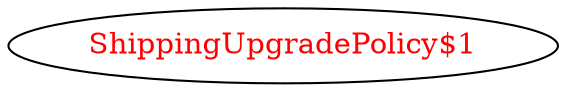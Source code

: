 digraph dependencyGraph {
 concentrate=true;
 ranksep="2.0";
 rankdir="LR"; 
 splines="ortho";
"ShippingUpgradePolicy$1" [fontcolor="red"];
}